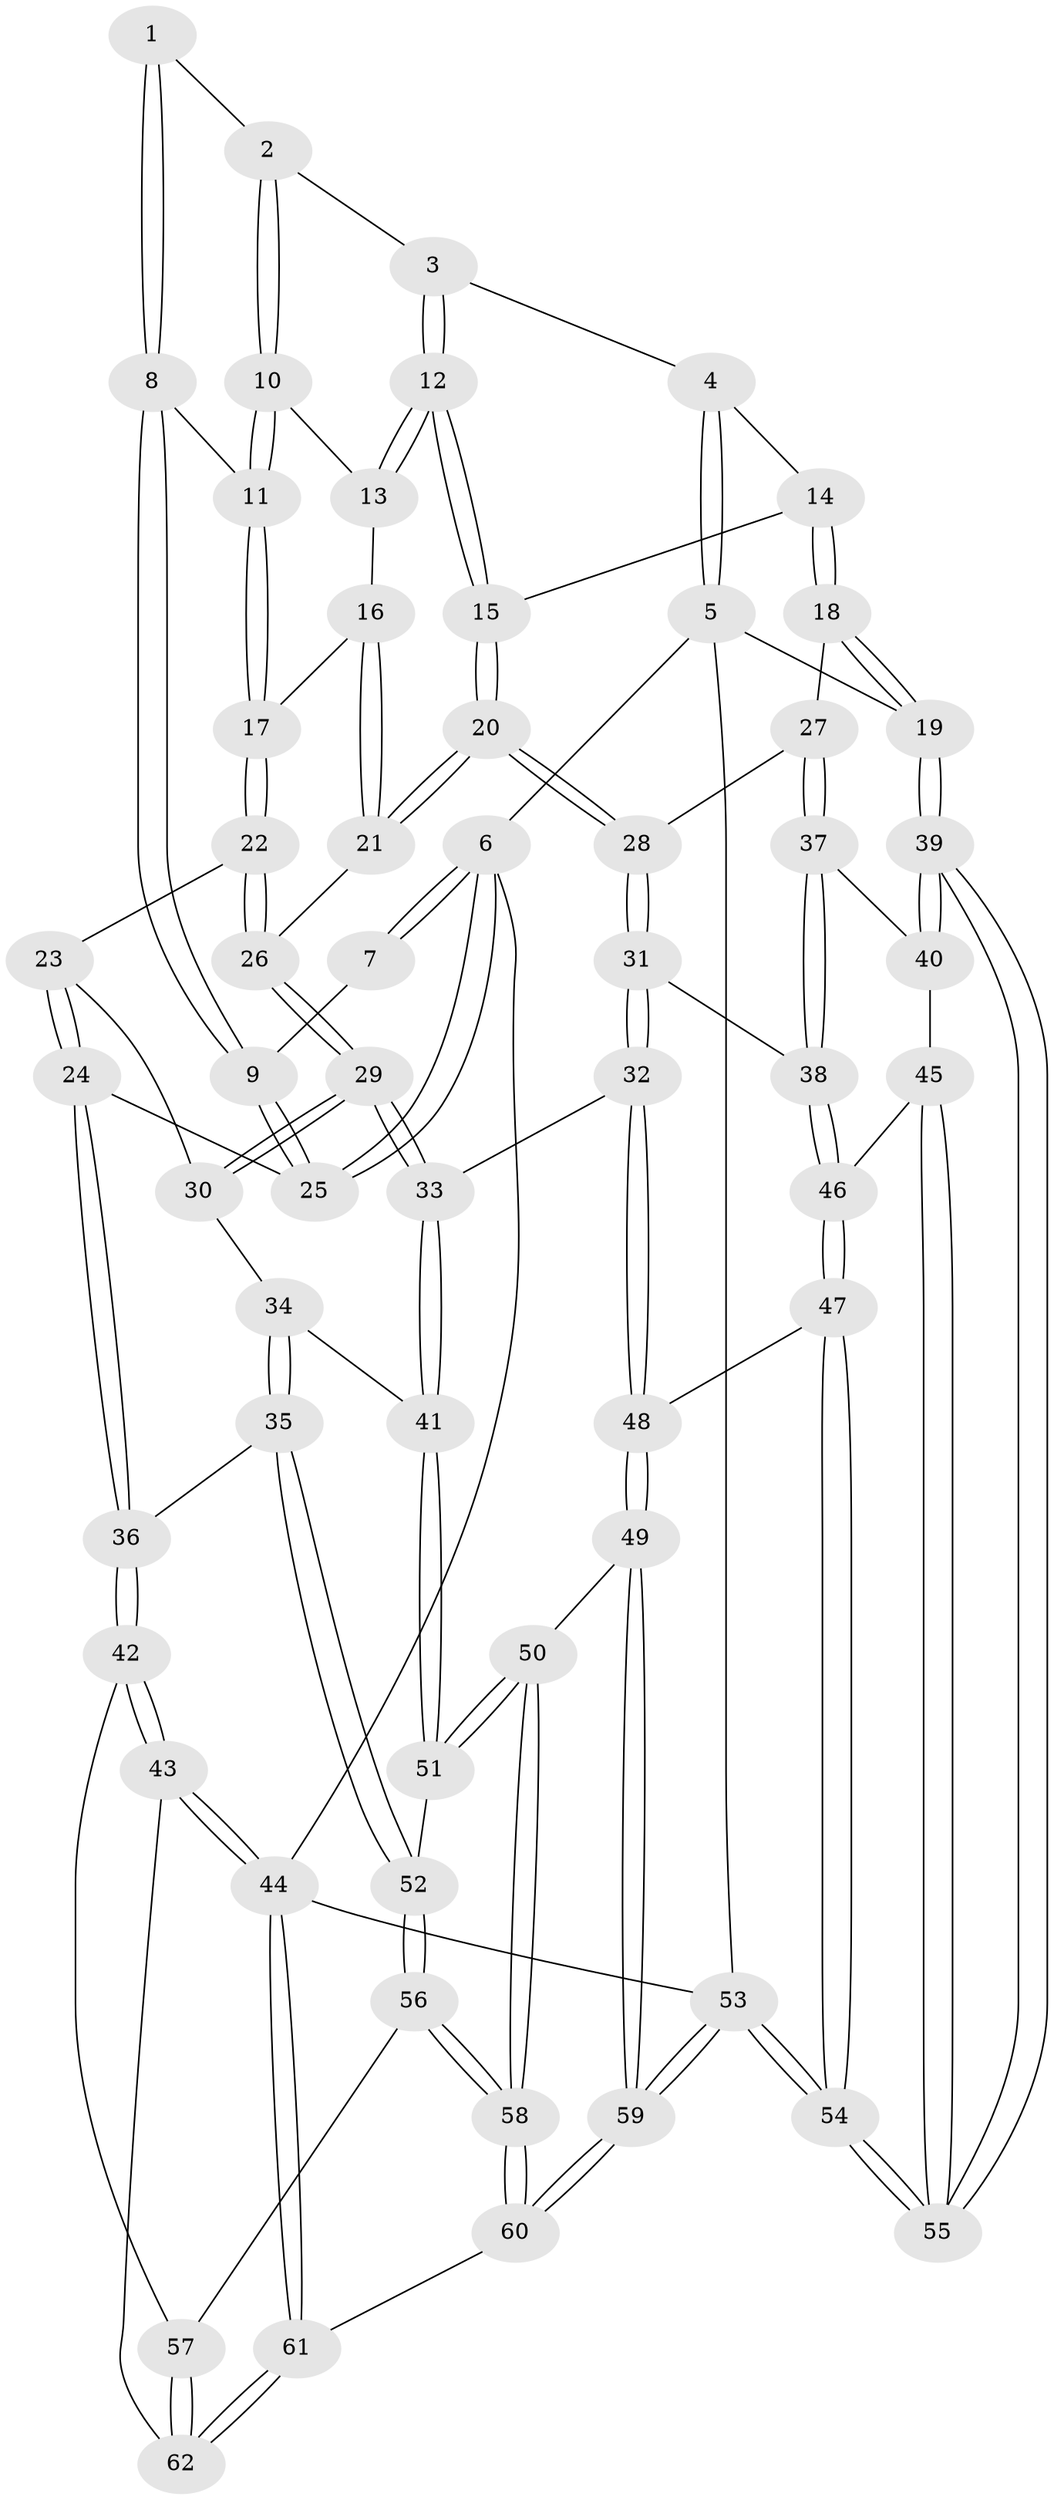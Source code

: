 // coarse degree distribution, {4: 0.2903225806451613, 5: 0.3548387096774194, 3: 0.16129032258064516, 6: 0.0967741935483871, 7: 0.06451612903225806, 2: 0.03225806451612903}
// Generated by graph-tools (version 1.1) at 2025/06/03/04/25 22:06:34]
// undirected, 62 vertices, 152 edges
graph export_dot {
graph [start="1"]
  node [color=gray90,style=filled];
  1 [pos="+0.37327007220551905+0"];
  2 [pos="+0.6549988110194017+0"];
  3 [pos="+0.6737974156215244+0"];
  4 [pos="+0.8260948036332793+0"];
  5 [pos="+1+0"];
  6 [pos="+0+0"];
  7 [pos="+0.16520977073253887+0"];
  8 [pos="+0.27798760449199206+0.1329974766777703"];
  9 [pos="+0.10025728461700253+0.1669240705572652"];
  10 [pos="+0.5270750914508107+0.12123505904473321"];
  11 [pos="+0.2880284076221165+0.14293819475658975"];
  12 [pos="+0.6556786953769359+0.27523165155339185"];
  13 [pos="+0.5280695761793353+0.14185230640708318"];
  14 [pos="+0.831120005806028+0.08361959598580605"];
  15 [pos="+0.6679238449588163+0.29976608815645084"];
  16 [pos="+0.4898950955521147+0.21284094137983697"];
  17 [pos="+0.31801637273114025+0.20363234455950527"];
  18 [pos="+0.9180980277763185+0.304001357590367"];
  19 [pos="+1+0.3592826661536156"];
  20 [pos="+0.6682328636488912+0.3687735353130741"];
  21 [pos="+0.48862678457925063+0.3453002507179473"];
  22 [pos="+0.33481481435971105+0.29265090573260877"];
  23 [pos="+0.21981665873187162+0.37065168487556127"];
  24 [pos="+0+0.30422009652017473"];
  25 [pos="+0+0.3008477375256532"];
  26 [pos="+0.4333934373074844+0.368789313365332"];
  27 [pos="+0.7437047172928901+0.4086858091480677"];
  28 [pos="+0.6712352879674196+0.3723598877194706"];
  29 [pos="+0.39994472976512074+0.4795170681126229"];
  30 [pos="+0.25583879706098583+0.4365766833532819"];
  31 [pos="+0.5150656228034525+0.5884454612906327"];
  32 [pos="+0.45725823905700236+0.6093429820822414"];
  33 [pos="+0.42116296200441977+0.6154526937698221"];
  34 [pos="+0.21626747234141086+0.5204273952429505"];
  35 [pos="+0+0.6002281037044257"];
  36 [pos="+0+0.5864457784105035"];
  37 [pos="+0.7640649459269228+0.4710417372691111"];
  38 [pos="+0.7014374297828333+0.6308866384932657"];
  39 [pos="+1+0.5748305484847016"];
  40 [pos="+0.9548156066129173+0.5894816041600601"];
  41 [pos="+0.41761606507856025+0.6199322790764871"];
  42 [pos="+0+0.7020798750139824"];
  43 [pos="+0+0.9275563773336386"];
  44 [pos="+0+1"];
  45 [pos="+0.819523375930359+0.7238001778231458"];
  46 [pos="+0.7471735927017595+0.7664784246137681"];
  47 [pos="+0.7423116338039216+0.7811784818470862"];
  48 [pos="+0.722857864347513+0.8089185139074085"];
  49 [pos="+0.7207545494999433+0.8133164026923324"];
  50 [pos="+0.5627104958881749+0.9452590593710829"];
  51 [pos="+0.37407531439765274+0.7186969159740907"];
  52 [pos="+0.30685973341088174+0.7415705975604721"];
  53 [pos="+1+1"];
  54 [pos="+1+0.9808288273966349"];
  55 [pos="+1+0.8869305391607113"];
  56 [pos="+0.2296306828898693+0.8813390799941354"];
  57 [pos="+0.22356948656488929+0.8908404005445533"];
  58 [pos="+0.5565164884327348+0.9837349037823271"];
  59 [pos="+1+1"];
  60 [pos="+0.531580071505276+1"];
  61 [pos="+0.3021732149158416+1"];
  62 [pos="+0.21459170554692458+0.9447559348056412"];
  1 -- 2;
  1 -- 8;
  1 -- 8;
  2 -- 3;
  2 -- 10;
  2 -- 10;
  3 -- 4;
  3 -- 12;
  3 -- 12;
  4 -- 5;
  4 -- 5;
  4 -- 14;
  5 -- 6;
  5 -- 19;
  5 -- 53;
  6 -- 7;
  6 -- 7;
  6 -- 25;
  6 -- 25;
  6 -- 44;
  7 -- 9;
  8 -- 9;
  8 -- 9;
  8 -- 11;
  9 -- 25;
  9 -- 25;
  10 -- 11;
  10 -- 11;
  10 -- 13;
  11 -- 17;
  11 -- 17;
  12 -- 13;
  12 -- 13;
  12 -- 15;
  12 -- 15;
  13 -- 16;
  14 -- 15;
  14 -- 18;
  14 -- 18;
  15 -- 20;
  15 -- 20;
  16 -- 17;
  16 -- 21;
  16 -- 21;
  17 -- 22;
  17 -- 22;
  18 -- 19;
  18 -- 19;
  18 -- 27;
  19 -- 39;
  19 -- 39;
  20 -- 21;
  20 -- 21;
  20 -- 28;
  20 -- 28;
  21 -- 26;
  22 -- 23;
  22 -- 26;
  22 -- 26;
  23 -- 24;
  23 -- 24;
  23 -- 30;
  24 -- 25;
  24 -- 36;
  24 -- 36;
  26 -- 29;
  26 -- 29;
  27 -- 28;
  27 -- 37;
  27 -- 37;
  28 -- 31;
  28 -- 31;
  29 -- 30;
  29 -- 30;
  29 -- 33;
  29 -- 33;
  30 -- 34;
  31 -- 32;
  31 -- 32;
  31 -- 38;
  32 -- 33;
  32 -- 48;
  32 -- 48;
  33 -- 41;
  33 -- 41;
  34 -- 35;
  34 -- 35;
  34 -- 41;
  35 -- 36;
  35 -- 52;
  35 -- 52;
  36 -- 42;
  36 -- 42;
  37 -- 38;
  37 -- 38;
  37 -- 40;
  38 -- 46;
  38 -- 46;
  39 -- 40;
  39 -- 40;
  39 -- 55;
  39 -- 55;
  40 -- 45;
  41 -- 51;
  41 -- 51;
  42 -- 43;
  42 -- 43;
  42 -- 57;
  43 -- 44;
  43 -- 44;
  43 -- 62;
  44 -- 61;
  44 -- 61;
  44 -- 53;
  45 -- 46;
  45 -- 55;
  45 -- 55;
  46 -- 47;
  46 -- 47;
  47 -- 48;
  47 -- 54;
  47 -- 54;
  48 -- 49;
  48 -- 49;
  49 -- 50;
  49 -- 59;
  49 -- 59;
  50 -- 51;
  50 -- 51;
  50 -- 58;
  50 -- 58;
  51 -- 52;
  52 -- 56;
  52 -- 56;
  53 -- 54;
  53 -- 54;
  53 -- 59;
  53 -- 59;
  54 -- 55;
  54 -- 55;
  56 -- 57;
  56 -- 58;
  56 -- 58;
  57 -- 62;
  57 -- 62;
  58 -- 60;
  58 -- 60;
  59 -- 60;
  59 -- 60;
  60 -- 61;
  61 -- 62;
  61 -- 62;
}
